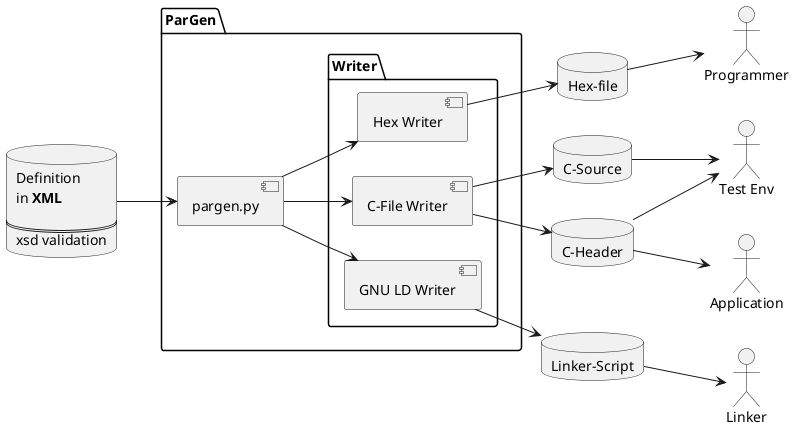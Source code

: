 @startuml Pargen Overview

database database [
 Definition
 in <b>XML

===
xsd validation
]

Package ParGen {
left to right direction

    ["pargen.py"]
    Package Writer {
        ["Hex Writer"]
        ["C-File Writer"]
         ["GNU LD Writer"]
    }
}

database --> ["pargen.py"]
["pargen.py"] --> ["Hex Writer"]
["pargen.py"] --> ["C-File Writer"]
["pargen.py"] --> ["GNU LD Writer"]

database hex [
    Hex-file
]

database C [
    C-Source
]

database  H [
    C-Header
]

database  LD [
    Linker-Script
]

["Hex Writer"] --> hex
["C-File Writer"] --> C
["C-File Writer"] --> H
["GNU LD Writer"] --> LD

Actor Linker [
    Linker
]

Actor Programmer [
    Programmer
]

Actor APP [
    Application
]

Actor UT [
    Test Env
]

LD --> Linker
hex --> Programmer
H --> APP
H --> UT
C --> UT

@enduml